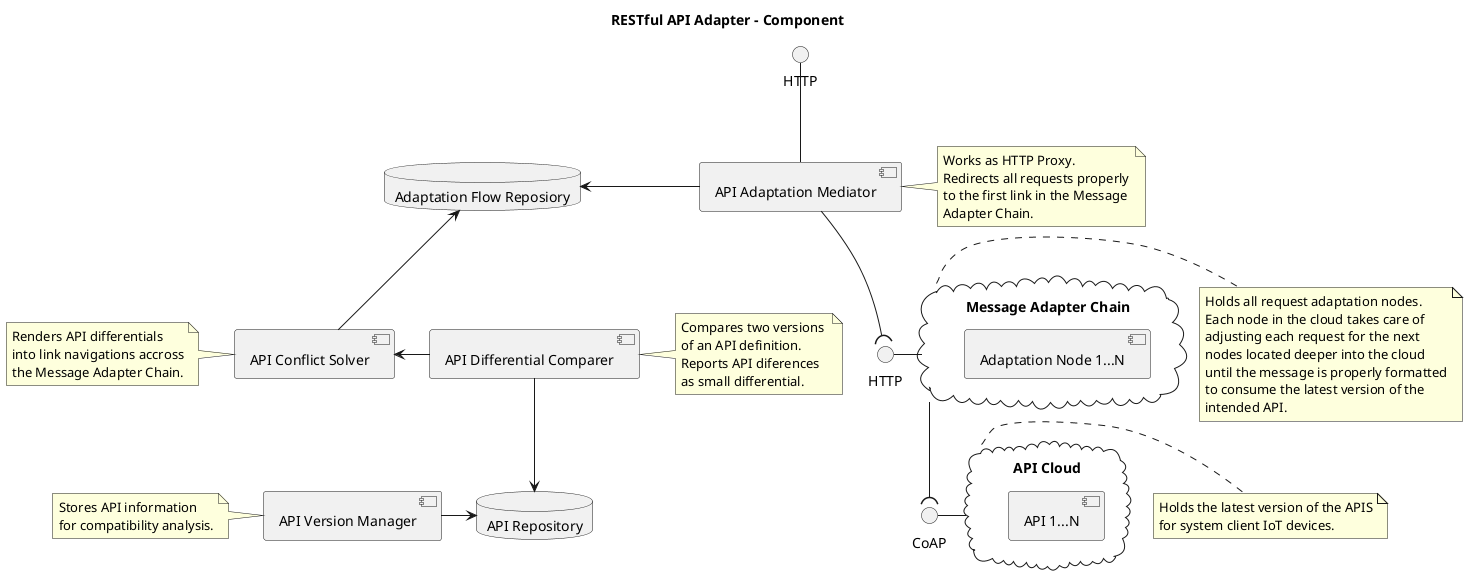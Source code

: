 @startuml
'Title'
title RESTful API Adapter - Component

'Use UML2 icons'
skinparam componentStyle uml2


'Components'
component "API Version Manager" as apimngr
component "API Differential Comparer" as compchecker
component "API Conflict Solver" as nodesolver
component "API Adaptation Mediator" as nodecoor


'Interfaces'
interface "HTTP" as http_nodecoor
interface "HTTP" as http_nodecloud
interface "CoAP" as coap_apicloud



'Clouds'
cloud "Message Adapter Chain" as nodecloud {
    component "Adaptation Node 1...N" as apinodes
}
cloud "API Cloud" as apicloud {
    component "API 1...N" as apis
}

'Repositories'
database "API Repository" as apirep
database "Adaptation Flow Reposiory" as noderep


'Relations'
http_nodecoor -down- nodecoor
nodecoor -left-> noderep
nodecoor -down-( http_nodecloud
http_nodecloud -right- nodecloud
nodecloud -down-( coap_apicloud
coap_apicloud -right- apicloud
nodesolver -up-> noderep
nodesolver <-right- compchecker
compchecker -down-> apirep
apimngr -right-> apirep

'Notes'
note right of nodecoor
    Works as HTTP Proxy.
    Redirects all requests properly
    to the first link in the Message 
    Adapter Chain.
end note

note right of compchecker
    Compares two versions 
    of an API definition.
    Reports API diferences 
    as small differential.
end note

note left of nodesolver
    Renders API differentials
    into link navigations accross
    the Message Adapter Chain.
end note

note left of apimngr
    Stores API information
    for compatibility analysis.
end note

note right of nodecloud
    Holds all request adaptation nodes.
    Each node in the cloud takes care of
    adjusting each request for the next
    nodes located deeper into the cloud
    until the message is properly formatted
    to consume the latest version of the
    intended API.
end note

note right of apicloud
    Holds the latest version of the APIS
    for system client IoT devices.
end note
@enduml
